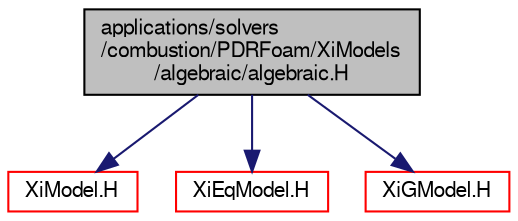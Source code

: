 digraph "applications/solvers/combustion/PDRFoam/XiModels/algebraic/algebraic.H"
{
  bgcolor="transparent";
  edge [fontname="FreeSans",fontsize="10",labelfontname="FreeSans",labelfontsize="10"];
  node [fontname="FreeSans",fontsize="10",shape=record];
  Node0 [label="applications/solvers\l/combustion/PDRFoam/XiModels\l/algebraic/algebraic.H",height=0.2,width=0.4,color="black", fillcolor="grey75", style="filled", fontcolor="black"];
  Node0 -> Node1 [color="midnightblue",fontsize="10",style="solid",fontname="FreeSans"];
  Node1 [label="XiModel.H",height=0.2,width=0.4,color="red",URL="$a19904.html"];
  Node0 -> Node315 [color="midnightblue",fontsize="10",style="solid",fontname="FreeSans"];
  Node315 [label="XiEqModel.H",height=0.2,width=0.4,color="red",URL="$a19874.html"];
  Node0 -> Node316 [color="midnightblue",fontsize="10",style="solid",fontname="FreeSans"];
  Node316 [label="XiGModel.H",height=0.2,width=0.4,color="red",URL="$a19895.html"];
}
